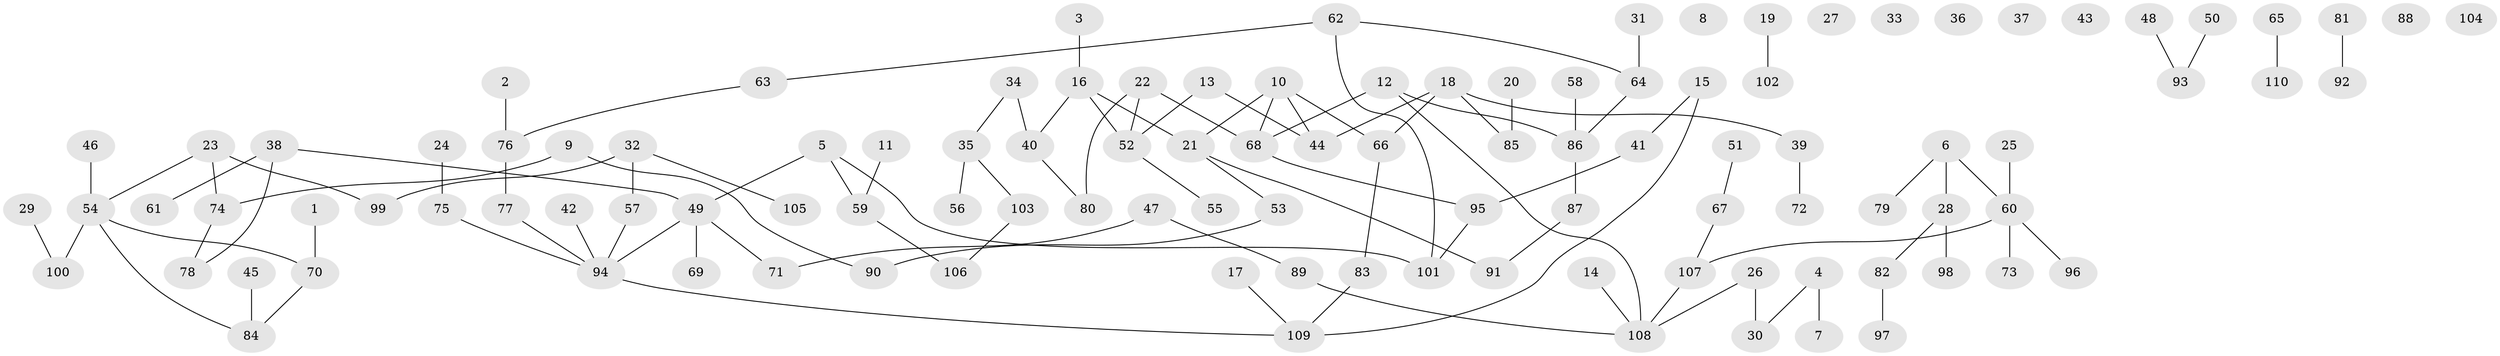 // Generated by graph-tools (version 1.1) at 2025/25/03/09/25 03:25:13]
// undirected, 110 vertices, 111 edges
graph export_dot {
graph [start="1"]
  node [color=gray90,style=filled];
  1;
  2;
  3;
  4;
  5;
  6;
  7;
  8;
  9;
  10;
  11;
  12;
  13;
  14;
  15;
  16;
  17;
  18;
  19;
  20;
  21;
  22;
  23;
  24;
  25;
  26;
  27;
  28;
  29;
  30;
  31;
  32;
  33;
  34;
  35;
  36;
  37;
  38;
  39;
  40;
  41;
  42;
  43;
  44;
  45;
  46;
  47;
  48;
  49;
  50;
  51;
  52;
  53;
  54;
  55;
  56;
  57;
  58;
  59;
  60;
  61;
  62;
  63;
  64;
  65;
  66;
  67;
  68;
  69;
  70;
  71;
  72;
  73;
  74;
  75;
  76;
  77;
  78;
  79;
  80;
  81;
  82;
  83;
  84;
  85;
  86;
  87;
  88;
  89;
  90;
  91;
  92;
  93;
  94;
  95;
  96;
  97;
  98;
  99;
  100;
  101;
  102;
  103;
  104;
  105;
  106;
  107;
  108;
  109;
  110;
  1 -- 70;
  2 -- 76;
  3 -- 16;
  4 -- 7;
  4 -- 30;
  5 -- 49;
  5 -- 59;
  5 -- 101;
  6 -- 28;
  6 -- 60;
  6 -- 79;
  9 -- 74;
  9 -- 90;
  10 -- 21;
  10 -- 44;
  10 -- 66;
  10 -- 68;
  11 -- 59;
  12 -- 68;
  12 -- 86;
  12 -- 108;
  13 -- 44;
  13 -- 52;
  14 -- 108;
  15 -- 41;
  15 -- 109;
  16 -- 21;
  16 -- 40;
  16 -- 52;
  17 -- 109;
  18 -- 39;
  18 -- 44;
  18 -- 66;
  18 -- 85;
  19 -- 102;
  20 -- 85;
  21 -- 53;
  21 -- 91;
  22 -- 52;
  22 -- 68;
  22 -- 80;
  23 -- 54;
  23 -- 74;
  23 -- 99;
  24 -- 75;
  25 -- 60;
  26 -- 30;
  26 -- 108;
  28 -- 82;
  28 -- 98;
  29 -- 100;
  31 -- 64;
  32 -- 57;
  32 -- 99;
  32 -- 105;
  34 -- 35;
  34 -- 40;
  35 -- 56;
  35 -- 103;
  38 -- 49;
  38 -- 61;
  38 -- 78;
  39 -- 72;
  40 -- 80;
  41 -- 95;
  42 -- 94;
  45 -- 84;
  46 -- 54;
  47 -- 71;
  47 -- 89;
  48 -- 93;
  49 -- 69;
  49 -- 71;
  49 -- 94;
  50 -- 93;
  51 -- 67;
  52 -- 55;
  53 -- 90;
  54 -- 70;
  54 -- 84;
  54 -- 100;
  57 -- 94;
  58 -- 86;
  59 -- 106;
  60 -- 73;
  60 -- 96;
  60 -- 107;
  62 -- 63;
  62 -- 64;
  62 -- 101;
  63 -- 76;
  64 -- 86;
  65 -- 110;
  66 -- 83;
  67 -- 107;
  68 -- 95;
  70 -- 84;
  74 -- 78;
  75 -- 94;
  76 -- 77;
  77 -- 94;
  81 -- 92;
  82 -- 97;
  83 -- 109;
  86 -- 87;
  87 -- 91;
  89 -- 108;
  94 -- 109;
  95 -- 101;
  103 -- 106;
  107 -- 108;
}
